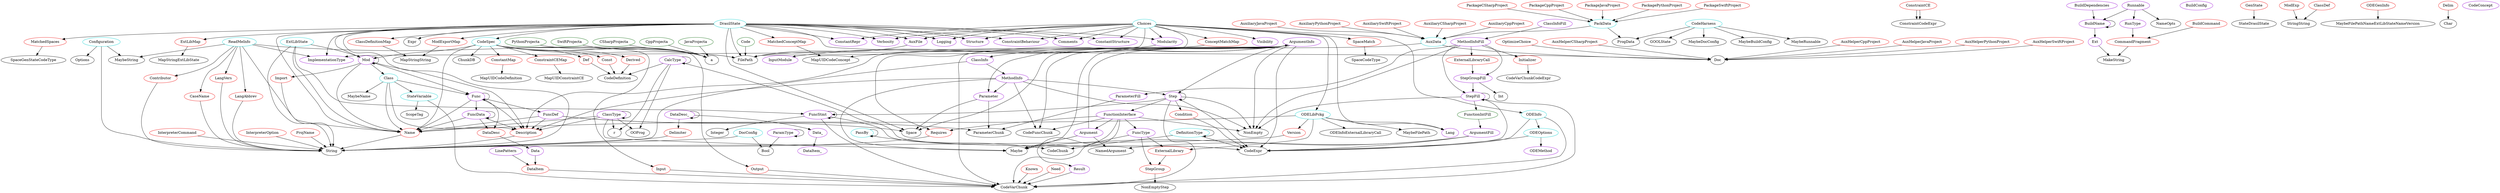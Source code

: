 digraph alltypes {
	subgraph odelibraries {
	}
	subgraph code {
	}
	subgraph codedefinition {
		subgraph definitiontype{
		DefinitionType -> CodeChunk;
		DefinitionType -> CodeExpr;
		DefinitionType -> DefinitionType;
		DefinitionType	[shape=oval, color=cyan3, label="DefinitionType"];
		}
	}
	subgraph contraintmaps {
		subgraph constraintce{
		ConstraintCE -> ConstraintCodeExpr;
		ConstraintCE	[shape=oval, color=red2, label="ConstraintCE"];
		}
		subgraph constraintcemap{
		ConstraintCEMap -> MapUIDConstraintCE;
		ConstraintCEMap	[shape=oval, color=red2, label="ConstraintCEMap"];
		}
	}
	subgraph parameter {
		subgraph passby{
		PassBy -> CodeChunk;
		PassBy -> PassBy;
		PassBy	[shape=oval, color=cyan3, label="PassBy"];
		}
	}
	subgraph ast {
		subgraph docconfig{
		DocConfig -> String;
		DocConfig -> Bool;
		DocConfig	[shape=oval, color=cyan3, label="DocConfig"];
		}
		subgraph buildname{
		BuildName -> BuildName;
		BuildName -> Ext;
		BuildName	[shape=oval, color=darkviolet, label="BuildName"];
		}
		subgraph ext{
		Ext -> MakeString;
		Ext	[shape=oval, color=darkviolet, label="Ext"];
		}
		subgraph builddependencies{
		BuildDependencies -> BuildName;
		BuildDependencies	[shape=oval, color=darkviolet, label="BuildDependencies"];
		}
		subgraph buildconfig{
		BuildConfig	[shape=oval, color=darkviolet, label="BuildConfig"];
		}
		subgraph runtype{
		RunType -> CommandFragment;
		RunType	[shape=oval, color=darkviolet, label="RunType"];
		}
		subgraph runnable{
		Runnable -> BuildName;
		Runnable -> NameOpts;
		Runnable -> RunType;
		Runnable	[shape=oval, color=darkviolet, label="Runnable"];
		}
		subgraph commandfragment{
		CommandFragment -> MakeString;
		CommandFragment	[shape=oval, color=red2, label="CommandFragment"];
		}
		subgraph buildcommand{
		BuildCommand -> CommandFragment;
		BuildCommand	[shape=oval, color=red2, label="BuildCommand"];
		}
		subgraph interpretercommand{
		InterpreterCommand -> String;
		InterpreterCommand	[shape=oval, color=red2, label="InterpreterCommand"];
		}
		subgraph interpreteroption{
		InterpreterOption -> String;
		InterpreterOption	[shape=oval, color=red2, label="InterpreterOption"];
		}
	}
	subgraph import {
		subgraph codeharness{
		CodeHarness -> MaybeBuildConfig;
		CodeHarness -> MaybeRunnable;
		CodeHarness -> GOOLState;
		CodeHarness -> ProgData;
		CodeHarness -> MaybeDocConfig;
		CodeHarness	[shape=oval, color=cyan3, label="CodeHarness"];
		}
	}
	subgraph import {
		subgraph optimizechoice{
		OptimizeChoice -> Doc;
		OptimizeChoice	[shape=oval, color=red2, label="OptimizeChoice"];
		}
		subgraph projname{
		ProjName -> String;
		ProjName	[shape=oval, color=red2, label="ProjName"];
		}
	}
	subgraph csarprendererh {
		subgraph csharpprojecta{
		CSharpProjecta -> a;
		CSharpProjecta	[shape=oval, color=darkgreen, label="CSharpProjecta"];
		}
		subgraph packagecsharpproject{
		PackageCSharpProject -> PackData;
		PackageCSharpProject	[shape=oval, color=red2, label="PackageCSharpProject"];
		}
		subgraph auxiliarycsharpproject{
		AuxiliaryCSharpProject -> AuxData;
		AuxiliaryCSharpProject	[shape=oval, color=red2, label="AuxiliaryCSharpProject"];
		}
		subgraph auxhelpercsharpproject{
		AuxHelperCSharpProject -> Doc;
		AuxHelperCSharpProject	[shape=oval, color=red2, label="AuxHelperCSharpProject"];
		}
	}
	subgraph cpprenderer {
		subgraph cppprojecta{
		CppProjecta -> a;
		CppProjecta	[shape=oval, color=darkgreen, label="CppProjecta"];
		}
		subgraph packagecppproject{
		PackageCppProject -> PackData;
		PackageCppProject	[shape=oval, color=red2, label="PackageCppProject"];
		}
		subgraph auxiliarycppproject{
		AuxiliaryCppProject -> AuxData;
		AuxiliaryCppProject	[shape=oval, color=red2, label="AuxiliaryCppProject"];
		}
		subgraph auxhelpercppproject{
		AuxHelperCppProject -> Doc;
		AuxHelperCppProject	[shape=oval, color=red2, label="AuxHelperCppProject"];
		}
	}
	subgraph javarenderer {
		subgraph javaprojecta{
		JavaProjecta -> a;
		JavaProjecta	[shape=oval, color=darkgreen, label="JavaProjecta"];
		}
		subgraph packagejavaproject{
		PackageJavaProject -> PackData;
		PackageJavaProject	[shape=oval, color=red2, label="PackageJavaProject"];
		}
		subgraph auxiliaryjavaproject{
		AuxiliaryJavaProject -> AuxData;
		AuxiliaryJavaProject	[shape=oval, color=red2, label="AuxiliaryJavaProject"];
		}
		subgraph auxhelperjavaproject{
		AuxHelperJavaProject -> Doc;
		AuxHelperJavaProject	[shape=oval, color=red2, label="AuxHelperJavaProject"];
		}
	}
	subgraph languagepolymorpich {
	}
	subgraph pytonrendererh {
		subgraph pythonprojecta{
		PythonProjecta -> a;
		PythonProjecta	[shape=oval, color=darkgreen, label="PythonProjecta"];
		}
		subgraph packagepythonproject{
		PackagePythonProject -> PackData;
		PackagePythonProject	[shape=oval, color=red2, label="PackagePythonProject"];
		}
		subgraph auxiliarypythonproject{
		AuxiliaryPythonProject -> AuxData;
		AuxiliaryPythonProject	[shape=oval, color=red2, label="AuxiliaryPythonProject"];
		}
		subgraph auxhelperpythonproject{
		AuxHelperPythonProject -> Doc;
		AuxHelperPythonProject	[shape=oval, color=red2, label="AuxHelperPythonProject"];
		}
	}
	subgraph swiftrenderer {
		subgraph swiftprojecta{
		SwiftProjecta -> a;
		SwiftProjecta	[shape=oval, color=darkgreen, label="SwiftProjecta"];
		}
		subgraph packageswiftproject{
		PackageSwiftProject -> PackData;
		PackageSwiftProject	[shape=oval, color=red2, label="PackageSwiftProject"];
		}
		subgraph auxiliaryswiftproject{
		AuxiliarySwiftProject -> AuxData;
		AuxiliarySwiftProject	[shape=oval, color=red2, label="AuxiliarySwiftProject"];
		}
		subgraph auxhelperswiftproject{
		AuxHelperSwiftProject -> Doc;
		AuxHelperSwiftProject	[shape=oval, color=red2, label="AuxHelperSwiftProject"];
		}
	}
	subgraph clasinterfaces {
		subgraph readmeinfo{
		ReadMeInfo -> LangAbbrev;
		ReadMeInfo -> LangVers;
		ReadMeInfo -> MaybeString;
		ReadMeInfo -> ImplementationType;
		ReadMeInfo -> Name;
		ReadMeInfo -> FilePath;
		ReadMeInfo -> Contributor;
		ReadMeInfo -> CaseName;
		ReadMeInfo	[shape=oval, color=cyan3, label="ReadMeInfo"];
		}
		subgraph langabbrev{
		LangAbbrev -> String;
		LangAbbrev	[shape=oval, color=red2, label="LangAbbrev"];
		}
		subgraph langvers{
		LangVers -> String;
		LangVers	[shape=oval, color=red2, label="LangVers"];
		}
		subgraph casename{
		CaseName -> String;
		CaseName	[shape=oval, color=red2, label="CaseName"];
		}
		subgraph contributor{
		Contributor -> String;
		Contributor	[shape=oval, color=red2, label="Contributor"];
		}
	}
	subgraph data {
		subgraph auxdata{
		AuxData -> FilePath;
		AuxData -> Doc;
		AuxData	[shape=oval, color=cyan3, label="AuxData"];
		}
		subgraph packdata{
		PackData -> ProgData;
		PackData -> AuxData;
		PackData	[shape=oval, color=cyan3, label="PackData"];
		}
	}
	subgraph languagerenderer {
	}
	subgraph configparers {
		subgraph configuration{
		Configuration -> String;
		Configuration -> MaybeString;
		Configuration -> Options;
		Configuration	[shape=oval, color=cyan3, label="Configuration"];
		}
	}
	subgraph comments {
	}
	subgraph conceptmatch {
	}
	subgraph decriptionss {
	}
	subgraph drailstates {
		subgraph drasilstate{
		DrasilState -> CodeSpec;
		DrasilState -> Modularity;
		DrasilState -> ImplementationType;
		DrasilState -> Structure;
		DrasilState -> ConstantStructure;
		DrasilState -> ConstantRepr;
		DrasilState -> MatchedConceptMap;
		DrasilState -> MatchedSpaces;
		DrasilState -> ConstraintBehaviour;
		DrasilState -> Comments;
		DrasilState -> Verbosity;
		DrasilState -> String;
		DrasilState -> Logging;
		DrasilState -> AuxFile;
		DrasilState -> Expr;
		DrasilState -> Mod;
		DrasilState -> Name;
		DrasilState -> ExtLibMap;
		DrasilState -> FilePath;
		DrasilState -> ModExportMap;
		DrasilState -> ClassDefinitionMap;
		DrasilState -> Doc;
		DrasilState -> Space;
		DrasilState	[shape=oval, color=cyan3, label="DrasilState"];
		}
		subgraph matchedspaces{
		MatchedSpaces -> SpaceGenStateCodeType;
		MatchedSpaces	[shape=oval, color=red2, label="MatchedSpaces"];
		}
		subgraph extlibmap{
		ExtLibMap -> MapStringExtLibState;
		ExtLibMap	[shape=oval, color=red2, label="ExtLibMap"];
		}
		subgraph modexportmap{
		ModExportMap -> MapStringString;
		ModExportMap	[shape=oval, color=red2, label="ModExportMap"];
		}
		subgraph classdefinitionmap{
		ClassDefinitionMap -> MapStringString;
		ClassDefinitionMap	[shape=oval, color=red2, label="ClassDefinitionMap"];
		}
		subgraph genstate{
		GenState -> StateDrasilState;
		GenState	[shape=oval, color=red2, label="GenState"];
		}
		subgraph modexp{
		ModExp -> StringString;
		ModExp	[shape=oval, color=red2, label="ModExp"];
		}
		subgraph classdef{
		ClassDef -> StringString;
		ClassDef	[shape=oval, color=red2, label="ClassDef"];
		}
	}
	subgraph functioncalls {
	}
	subgraph genode {
		subgraph odegeninfo{
		ODEGenInfo -> MaybeFilePathNameExtLibStateNameVersion;
		ODEGenInfo	[shape=oval, color=red2, label="ODEGenInfo"];
		}
	}
	subgraph generategool {
		subgraph classtype{
		ClassType -> OOProg;
		ClassType -> r;
		ClassType -> ClassType;
		ClassType -> Name;
		ClassType -> Maybe;
		ClassType -> Description;
		ClassType	[shape=oval, color=darkviolet, label="ClassType"];
		}
	}
	subgraph generator {
	}
	subgraph helpers {
	}
	subgraph import {
	}
	subgraph logging {
	}
	subgraph modules {
		subgraph calctype{
		CalcType -> OOProg;
		CalcType -> r;
		CalcType -> CalcType;
		CalcType -> CodeDefinition;
		CalcType -> CodeExpr;
		CalcType	[shape=oval, color=darkviolet, label="CalcType"];
		}
		subgraph constraintce{
		ConstraintCE -> ConstraintCodeExpr;
		ConstraintCE	[shape=oval, color=red2, label="ConstraintCE"];
		}
	}
	subgraph parameters {
		subgraph paramtype{
		ParamType -> ParamType;
		ParamType -> Bool;
		ParamType	[shape=oval, color=darkviolet, label="ParamType"];
		}
	}
	subgraph readinput {
	}
	subgraph spacematch {
	}
	subgraph writeinput {
	}
	subgraph writereadme {
	}
	subgraph code {
		subgraph code{
		Code -> FilePath;
		Code	[shape=oval, color=darkgreen, label="Code"];
		}
	}
	subgraph codegeneration {
	}
	subgraph codequantitydicts {
	}
	subgraph datadecs {
		subgraph datadesc_{
		DataDesc_ -> Data_;
		DataDesc_ -> Delimiter;
		DataDesc_ -> DataDesc_;
		DataDesc_	[shape=oval, color=darkviolet, label="DataDesc_"];
		}
		subgraph data_{
		Data_ -> DataItem_;
		Data_	[shape=oval, color=darkviolet, label="Data_"];
		}
		subgraph dataitem_{
		DataItem_	[shape=oval, color=darkviolet, label="DataItem_"];
		}
		subgraph data{
		Data -> DataItem;
		Data	[shape=oval, color=darkviolet, label="Data"];
		}
		subgraph linepattern{
		LinePattern -> DataItem;
		LinePattern	[shape=oval, color=darkviolet, label="LinePattern"];
		}
		subgraph dataitem{
		DataItem -> CodeVarChunk;
		DataItem	[shape=oval, color=red2, label="DataItem"];
		}
		subgraph delimiter{
		Delimiter -> String;
		Delimiter	[shape=oval, color=red2, label="Delimiter"];
		}
		subgraph datadesc{
		DataDesc -> Data;
		DataDesc	[shape=oval, color=red2, label="DataDesc"];
		}
		subgraph delim{
		Delim -> Char;
		Delim	[shape=oval, color=red2, label="Delim"];
		}
	}
	subgraph extlibimport {
		subgraph extlibstate{
		ExtLibState -> Mod;
		ExtLibState -> FuncStmt;
		ExtLibState -> Name;
		ExtLibState -> String;
		ExtLibState	[shape=oval, color=cyan3, label="ExtLibState"];
		}
	}
	subgraph externallibrary {
		subgraph step{
		Step -> FunctionInterface;
		Step -> NonEmpty;
		Step -> CodeExpr;
		Step -> Condition;
		Step -> Step;
		Step -> CodeVarChunk;
		Step -> FuncStmt;
		Step	[shape=oval, color=darkviolet, label="Step"];
		}
		subgraph functioninterface{
		FunctionInterface -> NonEmpty;
		FunctionInterface -> Requires;
		FunctionInterface -> FuncType;
		FunctionInterface -> CodeFuncChunk;
		FunctionInterface -> Argument;
		FunctionInterface -> Maybe;
		FunctionInterface -> Result;
		FunctionInterface	[shape=oval, color=darkviolet, label="FunctionInterface"];
		}
		subgraph result{
		Result -> CodeVarChunk;
		Result	[shape=oval, color=darkviolet, label="Result"];
		}
		subgraph argument{
		Argument -> Maybe;
		Argument -> NamedArgument;
		Argument -> ArgumentInfo;
		Argument	[shape=oval, color=darkviolet, label="Argument"];
		}
		subgraph argumentinfo{
		ArgumentInfo -> CodeExpr;
		ArgumentInfo -> Space;
		ArgumentInfo -> Maybe;
		ArgumentInfo -> CodeVarChunk;
		ArgumentInfo -> CodeFuncChunk;
		ArgumentInfo -> Parameter;
		ArgumentInfo -> Step;
		ArgumentInfo -> Requires;
		ArgumentInfo -> Description;
		ArgumentInfo -> ClassInfo;
		ArgumentInfo -> NonEmpty;
		ArgumentInfo	[shape=oval, color=darkviolet, label="ArgumentInfo"];
		}
		subgraph parameter{
		Parameter -> ParameterChunk;
		Parameter -> Space;
		Parameter	[shape=oval, color=darkviolet, label="Parameter"];
		}
		subgraph classinfo{
		ClassInfo -> MethodInfo;
		ClassInfo -> String;
		ClassInfo	[shape=oval, color=darkviolet, label="ClassInfo"];
		}
		subgraph methodinfo{
		MethodInfo -> Description;
		MethodInfo -> Parameter;
		MethodInfo -> Step;
		MethodInfo -> CodeFuncChunk;
		MethodInfo -> Maybe;
		MethodInfo -> NonEmpty;
		MethodInfo	[shape=oval, color=darkviolet, label="MethodInfo"];
		}
		subgraph functype{
		FuncType -> CodeVarChunk;
		FuncType -> StepGroup;
		FuncType -> ExternalLibrary;
		FuncType	[shape=oval, color=darkviolet, label="FuncType"];
		}
		subgraph condition{
		Condition -> CodeExpr;
		Condition	[shape=oval, color=red2, label="Condition"];
		}
		subgraph requires{
		Requires -> String;
		Requires	[shape=oval, color=red2, label="Requires"];
		}
		subgraph externallibrary{
		ExternalLibrary -> StepGroup;
		ExternalLibrary	[shape=oval, color=red2, label="ExternalLibrary"];
		}
		subgraph stepgroup{
		StepGroup -> NonEmptyStep;
		StepGroup	[shape=oval, color=red2, label="StepGroup"];
		}
	}
	subgraph externallibrarycall {
		subgraph stepgroupfill{
		StepGroupFill -> Int;
		StepGroupFill -> StepFill;
		StepGroupFill	[shape=oval, color=darkviolet, label="StepGroupFill"];
		}
		subgraph stepfill{
		StepFill -> FunctionIntFill;
		StepFill -> NonEmpty;
		StepFill -> CodeExpr;
		StepFill -> StepFill;
		StepFill -> CodeVarChunk;
		StepFill	[shape=oval, color=darkviolet, label="StepFill"];
		}
		subgraph argumentfill{
		ArgumentFill -> Maybe;
		ArgumentFill -> NamedArgument;
		ArgumentFill -> CodeExpr;
		ArgumentFill	[shape=oval, color=darkviolet, label="ArgumentFill"];
		}
		subgraph parameterfill{
		ParameterFill -> ParameterChunk;
		ParameterFill	[shape=oval, color=darkviolet, label="ParameterFill"];
		}
		subgraph classinfofill{
		ClassInfoFill -> MethodInfoFill;
		ClassInfoFill	[shape=oval, color=darkviolet, label="ClassInfoFill"];
		}
		subgraph methodinfofill{
		MethodInfoFill -> ParameterFill;
		MethodInfoFill -> Initializer;
		MethodInfoFill -> StepFill;
		MethodInfoFill -> NonEmpty;
		MethodInfoFill -> StepGroupFill;
		MethodInfoFill -> ExternalLibraryCall;
		MethodInfoFill	[shape=oval, color=darkviolet, label="MethodInfoFill"];
		}
		subgraph functionintfill{
		FunctionIntFill -> ArgumentFill;
		FunctionIntFill	[shape=oval, color=darkgreen, label="FunctionIntFill"];
		}
		subgraph externallibrarycall{
		ExternalLibraryCall -> StepGroupFill;
		ExternalLibraryCall	[shape=oval, color=red2, label="ExternalLibraryCall"];
		}
	}
	subgraph lang {
		subgraph lang{
		Lang	[shape=oval, color=darkviolet, label="Lang"];
		}
	}
	subgraph odeinfo {
		subgraph odeinfo{
		ODEInfo -> CodeVarChunk;
		ODEInfo -> CodeExpr;
		ODEInfo -> ODEOptions;
		ODEInfo	[shape=oval, color=cyan3, label="ODEInfo"];
		}
		subgraph odeoptions{
		ODEOptions -> ODEMethod;
		ODEOptions -> CodeExpr;
		ODEOptions	[shape=oval, color=cyan3, label="ODEOptions"];
		}
		subgraph odemethod{
		ODEMethod	[shape=oval, color=darkviolet, label="ODEMethod"];
		}
	}
	subgraph odelibpckg {
		subgraph odelibpckg{
		ODELibPckg -> Name;
		ODELibPckg -> Version;
		ODELibPckg -> ExternalLibrary;
		ODELibPckg -> ODEInfoExternalLibraryCall;
		ODELibPckg -> MaybeFilePath;
		ODELibPckg -> Lang;
		ODELibPckg	[shape=oval, color=cyan3, label="ODELibPckg"];
		}
	}
	subgraph coicehs {
		subgraph choices{
		Choices -> Lang;
		Choices -> Modularity;
		Choices -> Structure;
		Choices -> ConstantStructure;
		Choices -> ConstantRepr;
		Choices -> ConceptMatchMap;
		Choices -> SpaceMatch;
		Choices -> ImplementationType;
		Choices -> ODELibPckg;
		Choices -> ODEInfo;
		Choices -> ConstraintBehaviour;
		Choices -> Comments;
		Choices -> Verbosity;
		Choices -> Visibility;
		Choices -> Logging;
		Choices -> FilePath;
		Choices -> AuxFile;
		Choices	[shape=oval, color=cyan3, label="Choices"];
		}
		subgraph modularity{
		Modularity -> InputModule;
		Modularity	[shape=oval, color=darkviolet, label="Modularity"];
		}
		subgraph inputmodule{
		InputModule	[shape=oval, color=darkviolet, label="InputModule"];
		}
		subgraph structure{
		Structure	[shape=oval, color=darkviolet, label="Structure"];
		}
		subgraph constantstructure{
		ConstantStructure	[shape=oval, color=darkviolet, label="ConstantStructure"];
		}
		subgraph constantrepr{
		ConstantRepr	[shape=oval, color=darkviolet, label="ConstantRepr"];
		}
		subgraph codeconcept{
		CodeConcept	[shape=oval, color=darkviolet, label="CodeConcept"];
		}
		subgraph implementationtype{
		ImplementationType	[shape=oval, color=darkviolet, label="ImplementationType"];
		}
		subgraph constraintbehaviour{
		ConstraintBehaviour	[shape=oval, color=darkviolet, label="ConstraintBehaviour"];
		}
		subgraph comments{
		Comments	[shape=oval, color=darkviolet, label="Comments"];
		}
		subgraph verbosity{
		Verbosity	[shape=oval, color=darkviolet, label="Verbosity"];
		}
		subgraph visibility{
		Visibility	[shape=oval, color=darkviolet, label="Visibility"];
		}
		subgraph logging{
		Logging	[shape=oval, color=darkviolet, label="Logging"];
		}
		subgraph auxfile{
		AuxFile -> FilePath;
		AuxFile	[shape=oval, color=darkviolet, label="AuxFile"];
		}
		subgraph conceptmatchmap{
		ConceptMatchMap -> MapUIDCodeConcept;
		ConceptMatchMap	[shape=oval, color=red2, label="ConceptMatchMap"];
		}
		subgraph matchedconceptmap{
		MatchedConceptMap -> MapUIDCodeConcept;
		MatchedConceptMap	[shape=oval, color=red2, label="MatchedConceptMap"];
		}
		subgraph spacematch{
		SpaceMatch -> SpaceCodeType;
		SpaceMatch	[shape=oval, color=red2, label="SpaceMatch"];
		}
	}
	subgraph code {
	}
	subgraph codespec {
		subgraph codespec{
		CodeSpec -> Name;
		CodeSpec -> a;
		CodeSpec -> Input;
		CodeSpec -> Derived;
		CodeSpec -> Output;
		CodeSpec -> FilePath;
		CodeSpec -> Def;
		CodeSpec -> ConstraintCEMap;
		CodeSpec -> Const;
		CodeSpec -> ConstantMap;
		CodeSpec -> Mod;
		CodeSpec -> ChunkDB;
		CodeSpec	[shape=oval, color=cyan3, label="CodeSpec"];
		}
		subgraph input{
		Input -> CodeVarChunk;
		Input	[shape=oval, color=red2, label="Input"];
		}
		subgraph output{
		Output -> CodeVarChunk;
		Output	[shape=oval, color=red2, label="Output"];
		}
		subgraph const{
		Const -> CodeDefinition;
		Const	[shape=oval, color=red2, label="Const"];
		}
		subgraph derived{
		Derived -> CodeDefinition;
		Derived	[shape=oval, color=red2, label="Derived"];
		}
		subgraph def{
		Def -> CodeDefinition;
		Def	[shape=oval, color=red2, label="Def"];
		}
		subgraph constantmap{
		ConstantMap -> MapUIDCodeDefinition;
		ConstantMap	[shape=oval, color=red2, label="ConstantMap"];
		}
		subgraph known{
		Known -> CodeVarChunk;
		Known	[shape=oval, color=red2, label="Known"];
		}
		subgraph need{
		Need -> CodeVarChunk;
		Need	[shape=oval, color=red2, label="Need"];
		}
	}
	subgraph mod {
		subgraph class{
		Class -> Name;
		Class -> MaybeName;
		Class -> Description;
		Class -> StateVariable;
		Class -> Func;
		Class	[shape=oval, color=cyan3, label="Class"];
		}
		subgraph statevariable{
		StateVariable -> ScopeTag;
		StateVariable -> CodeVarChunk;
		StateVariable	[shape=oval, color=cyan3, label="StateVariable"];
		}
		subgraph mod{
		Mod -> Name;
		Mod -> Description;
		Mod -> Import;
		Mod -> Class;
		Mod -> Func;
		Mod -> Mod;
		Mod	[shape=oval, color=darkviolet, label="Mod"];
		}
		subgraph func{
		Func -> FuncDef;
		Func -> FuncData;
		Func -> Name;
		Func -> Description;
		Func -> DataDesc;
		Func -> Func;
		Func	[shape=oval, color=darkviolet, label="Func"];
		}
		subgraph funcdata{
		FuncData -> Name;
		FuncData -> Description;
		FuncData -> DataDesc;
		FuncData -> FuncData;
		FuncData	[shape=oval, color=darkviolet, label="FuncData"];
		}
		subgraph funcdef{
		FuncDef -> Name;
		FuncDef -> Description;
		FuncDef -> ParameterChunk;
		FuncDef -> Space;
		FuncDef	[shape=oval, color=darkviolet, label="FuncDef"];
		}
		subgraph funcstmt{
		FuncStmt -> CodeVarChunk;
		FuncStmt -> CodeExpr;
		FuncStmt -> FuncStmt;
		FuncStmt -> Integer;
		FuncStmt	[shape=oval, color=darkviolet, label="FuncStmt"];
		}
		subgraph name{
		Name -> String;
		Name	[shape=oval, color=red2, label="Name"];
		}
		subgraph description{
		Description -> String;
		Description	[shape=oval, color=red2, label="Description"];
		}
		subgraph import{
		Import -> String;
		Import	[shape=oval, color=red2, label="Import"];
		}
		subgraph version{
		Version -> String;
		Version	[shape=oval, color=red2, label="Version"];
		}
		subgraph initializer{
		Initializer -> CodeVarChunkCodeExpr;
		Initializer	[shape=oval, color=red2, label="Initializer"];
		}
	}
	subgraph filetetss {
	}
	subgraph helloworld {
	}
	subgraph helper {
	}
	subgraph main {
	}
	subgraph obervers {
	}
	subgraph patterntets {
	}
}

